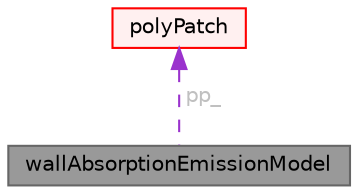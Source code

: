 digraph "wallAbsorptionEmissionModel"
{
 // LATEX_PDF_SIZE
  bgcolor="transparent";
  edge [fontname=Helvetica,fontsize=10,labelfontname=Helvetica,labelfontsize=10];
  node [fontname=Helvetica,fontsize=10,shape=box,height=0.2,width=0.4];
  Node1 [id="Node000001",label="wallAbsorptionEmissionModel",height=0.2,width=0.4,color="gray40", fillcolor="grey60", style="filled", fontcolor="black",tooltip="Based class for wall absorption emission models."];
  Node2 -> Node1 [id="edge1_Node000001_Node000002",dir="back",color="darkorchid3",style="dashed",tooltip=" ",label=" pp_",fontcolor="grey" ];
  Node2 [id="Node000002",label="polyPatch",height=0.2,width=0.4,color="red", fillcolor="#FFF0F0", style="filled",URL="$classFoam_1_1polyPatch.html",tooltip="A patch is a list of labels that address the faces in the global face list."];
}
